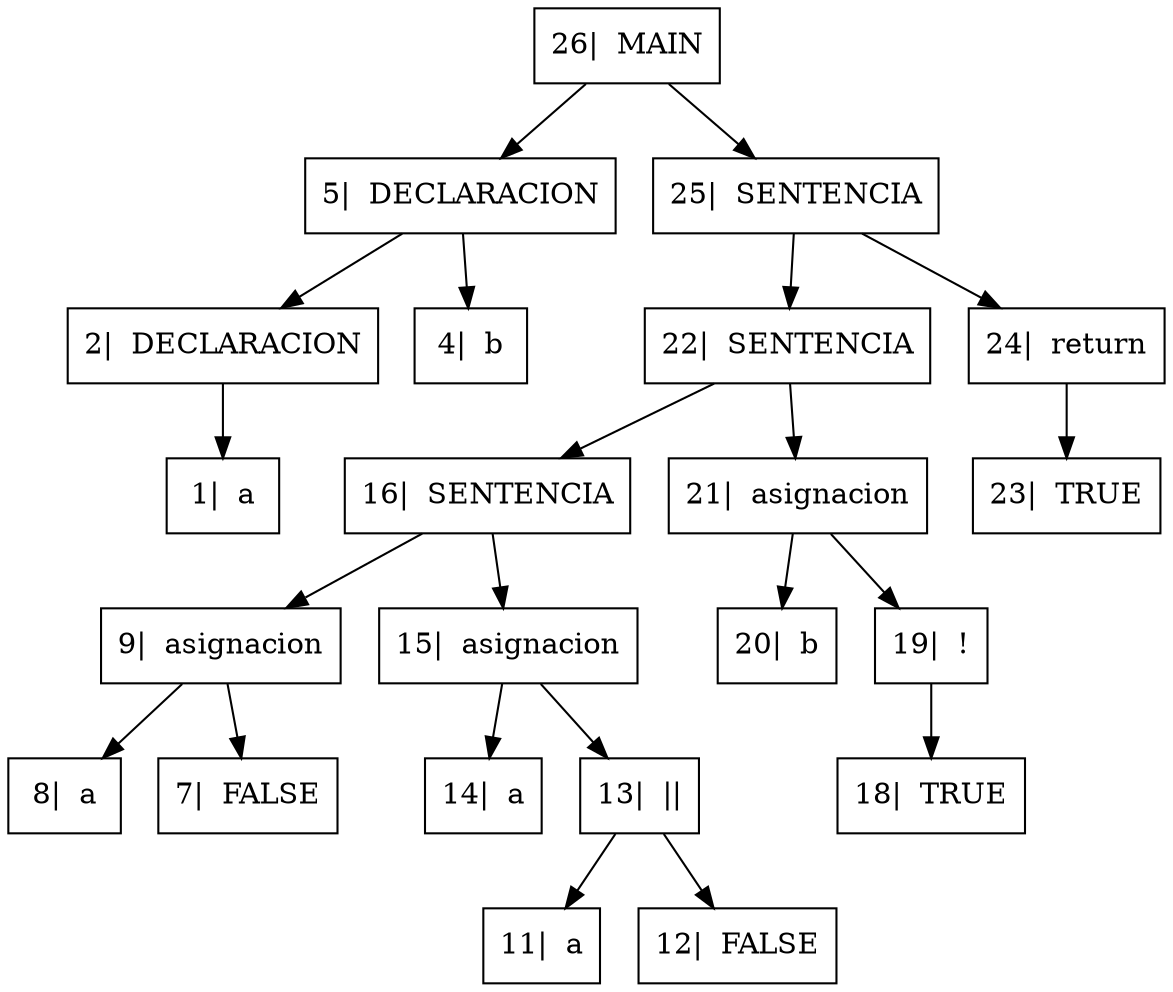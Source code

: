digraph{

rankdir=TB;

node[shape=box];
"26|  MAIN" -> "5|  DECLARACION", "25|  SENTENCIA";
"5|  DECLARACION" -> "2|  DECLARACION", "4|  b";
"2|  DECLARACION" -> "1|  a" ;
"25|  SENTENCIA" -> "22|  SENTENCIA", "24|  return";
"22|  SENTENCIA" -> "16|  SENTENCIA", "21|  asignacion";
"16|  SENTENCIA" -> "9|  asignacion", "15|  asignacion";
"9|  asignacion" -> "8|  a", "7|  FALSE";
"15|  asignacion" -> "14|  a", "13|  ||";
"13|  ||" -> "11|  a", "12|  FALSE";
"21|  asignacion" -> "20|  b", "19|  !";
"19|  !" -> "18|  TRUE" ;
"24|  return" -> "23|  TRUE" ;
}
